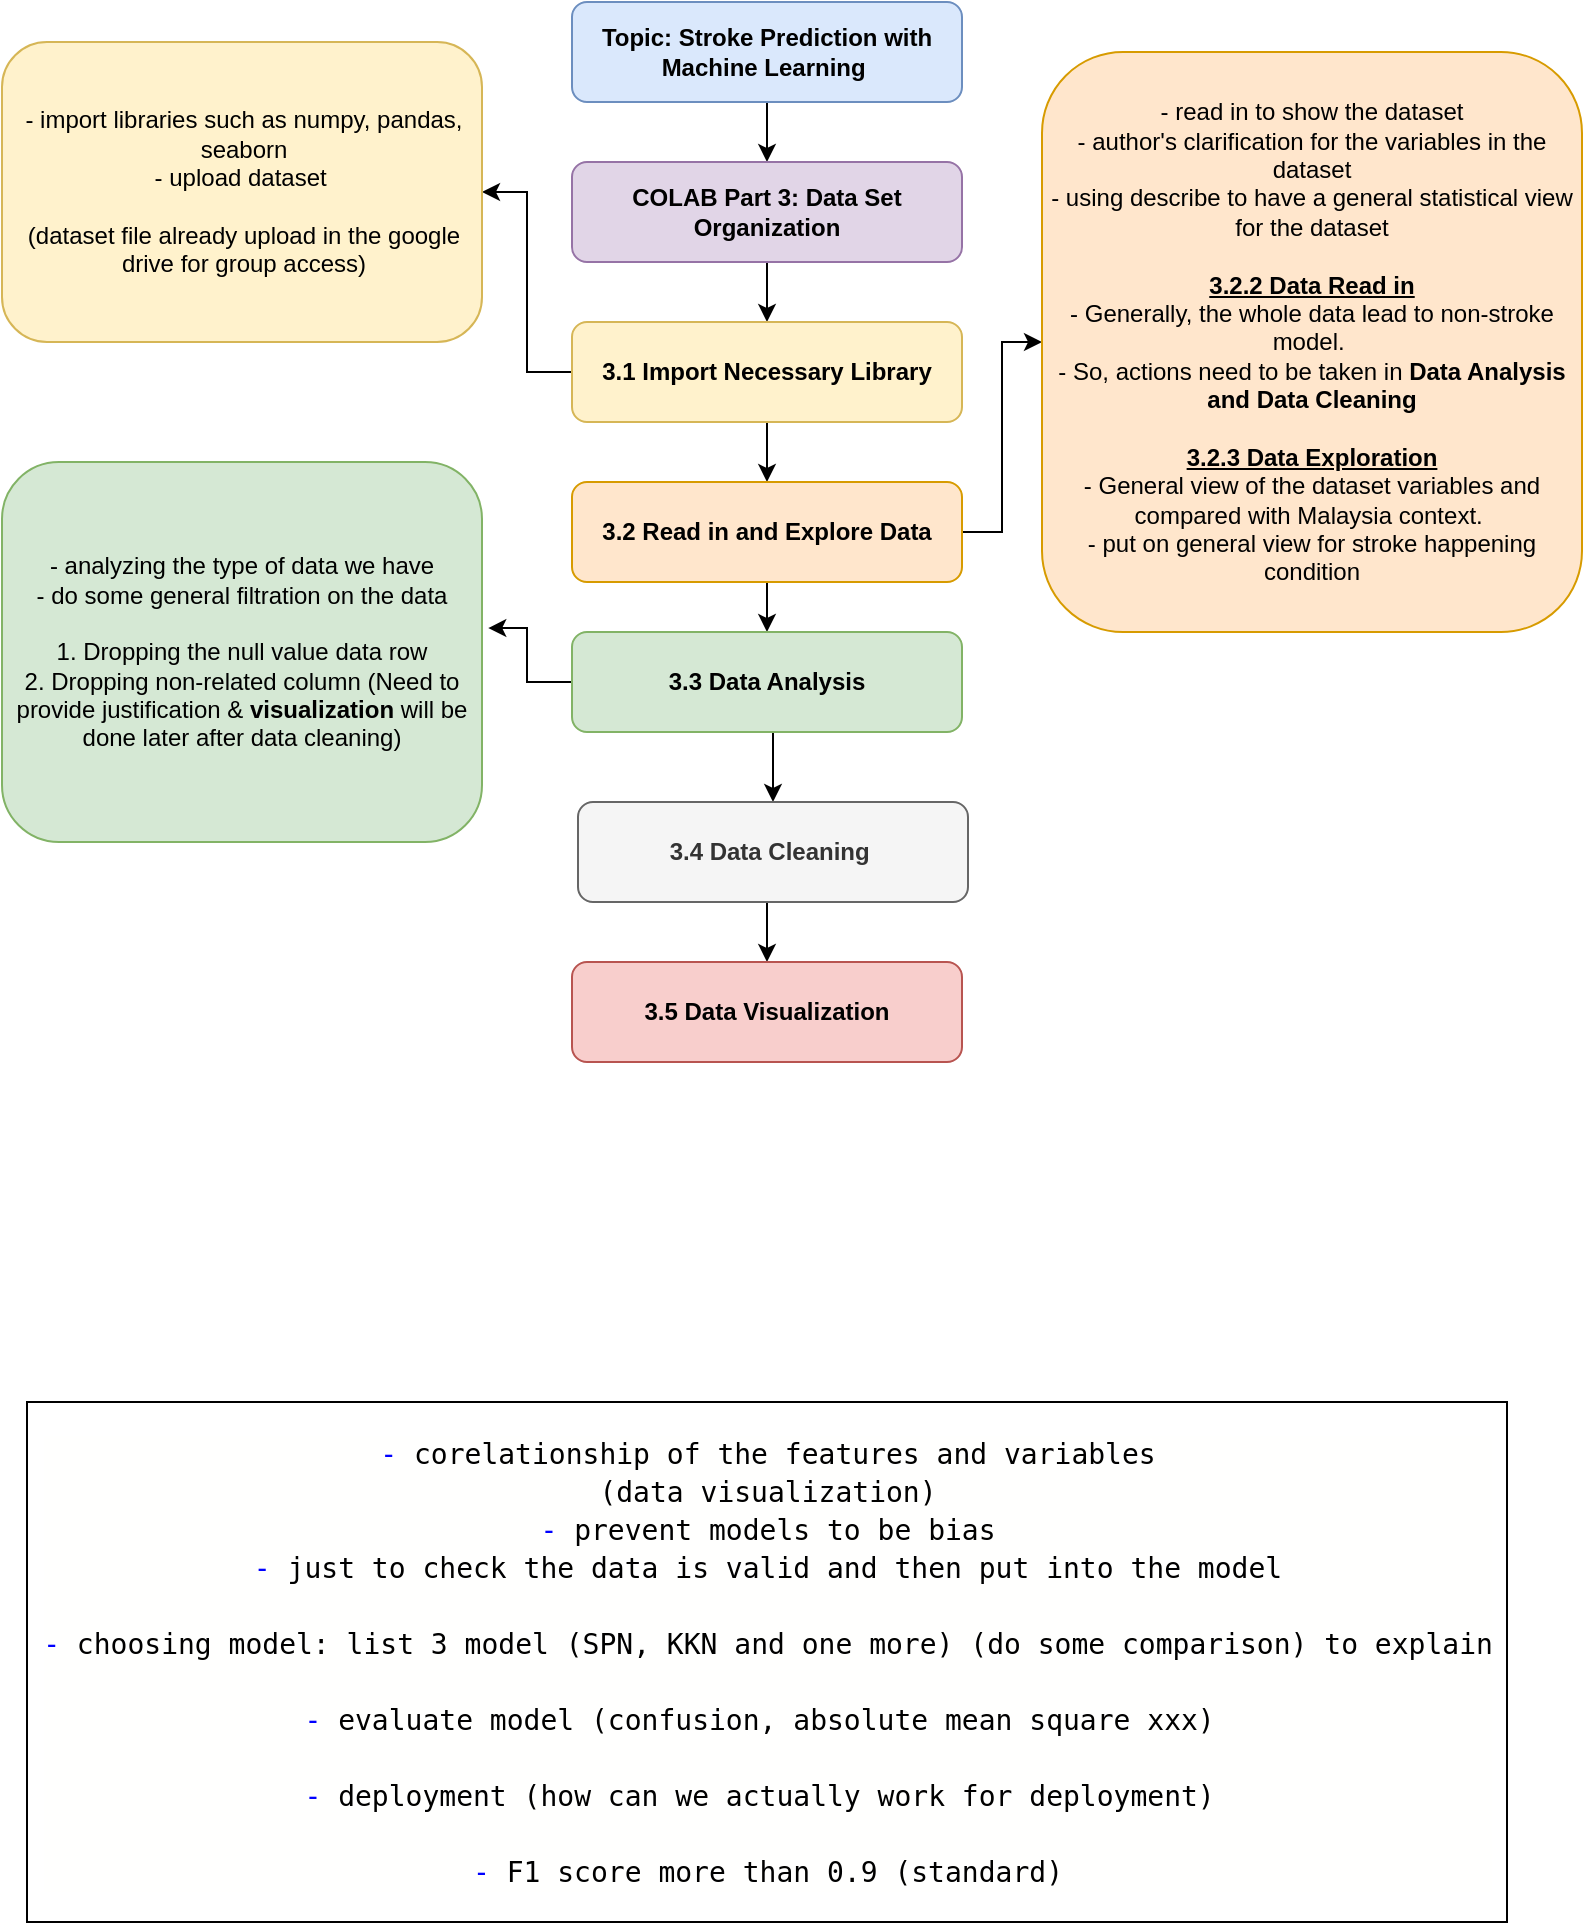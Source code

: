 <mxfile version="16.2.4" type="device"><diagram id="4Rp7sS11uYQW8eh1ekyd" name="Page-1"><mxGraphModel dx="1221" dy="644" grid="1" gridSize="10" guides="1" tooltips="1" connect="1" arrows="1" fold="1" page="1" pageScale="1" pageWidth="850" pageHeight="1100" math="0" shadow="0"><root><mxCell id="0"/><mxCell id="1" parent="0"/><mxCell id="sc6s0paYyvTeS1B-4Vtv-3" style="edgeStyle=orthogonalEdgeStyle;rounded=0;orthogonalLoop=1;jettySize=auto;html=1;exitX=0.5;exitY=1;exitDx=0;exitDy=0;entryX=0.5;entryY=0;entryDx=0;entryDy=0;" parent="1" source="sc6s0paYyvTeS1B-4Vtv-1" target="sc6s0paYyvTeS1B-4Vtv-2" edge="1"><mxGeometry relative="1" as="geometry"/></mxCell><mxCell id="sc6s0paYyvTeS1B-4Vtv-1" value="Topic: Stroke Prediction with Machine Learning&amp;nbsp;" style="rounded=1;whiteSpace=wrap;html=1;fillColor=#dae8fc;strokeColor=#6c8ebf;fontStyle=1" parent="1" vertex="1"><mxGeometry x="325" y="40" width="195" height="50" as="geometry"/></mxCell><mxCell id="sc6s0paYyvTeS1B-4Vtv-5" style="edgeStyle=orthogonalEdgeStyle;rounded=0;orthogonalLoop=1;jettySize=auto;html=1;exitX=0.5;exitY=1;exitDx=0;exitDy=0;entryX=0.5;entryY=0;entryDx=0;entryDy=0;" parent="1" source="sc6s0paYyvTeS1B-4Vtv-2" target="sc6s0paYyvTeS1B-4Vtv-4" edge="1"><mxGeometry relative="1" as="geometry"/></mxCell><mxCell id="sc6s0paYyvTeS1B-4Vtv-2" value="&lt;span style=&quot;&quot;&gt;COLAB Part 3: Data Set Organization&lt;/span&gt;" style="rounded=1;whiteSpace=wrap;html=1;fillColor=#e1d5e7;strokeColor=#9673a6;fontStyle=1" parent="1" vertex="1"><mxGeometry x="325" y="120" width="195" height="50" as="geometry"/></mxCell><mxCell id="sc6s0paYyvTeS1B-4Vtv-8" value="" style="edgeStyle=orthogonalEdgeStyle;rounded=0;orthogonalLoop=1;jettySize=auto;html=1;" parent="1" source="sc6s0paYyvTeS1B-4Vtv-4" target="sc6s0paYyvTeS1B-4Vtv-6" edge="1"><mxGeometry relative="1" as="geometry"/></mxCell><mxCell id="sc6s0paYyvTeS1B-4Vtv-12" style="edgeStyle=orthogonalEdgeStyle;rounded=0;orthogonalLoop=1;jettySize=auto;html=1;exitX=0.5;exitY=1;exitDx=0;exitDy=0;entryX=0.5;entryY=0;entryDx=0;entryDy=0;" parent="1" source="sc6s0paYyvTeS1B-4Vtv-4" target="sc6s0paYyvTeS1B-4Vtv-11" edge="1"><mxGeometry relative="1" as="geometry"/></mxCell><mxCell id="sc6s0paYyvTeS1B-4Vtv-4" value="&lt;span style=&quot;font-weight: 700&quot;&gt;3.1 Import Necessary Library&lt;br&gt;&lt;/span&gt;" style="rounded=1;whiteSpace=wrap;html=1;fillColor=#fff2cc;strokeColor=#d6b656;" parent="1" vertex="1"><mxGeometry x="325" y="200" width="195" height="50" as="geometry"/></mxCell><mxCell id="sc6s0paYyvTeS1B-4Vtv-6" value="&lt;div style=&quot;text-align: center&quot;&gt;&lt;span&gt;- import libraries such as numpy, pandas, seaborn&lt;/span&gt;&lt;/div&gt;&lt;span&gt;&lt;div style=&quot;text-align: center&quot;&gt;&lt;span&gt;- upload dataset&amp;nbsp;&lt;/span&gt;&lt;/div&gt;&lt;/span&gt;&lt;div style=&quot;text-align: center&quot;&gt;&lt;br&gt;&lt;/div&gt;&lt;span&gt;&lt;div style=&quot;text-align: center&quot;&gt;&lt;span&gt;(dataset file already upload in the google drive for group access)&lt;/span&gt;&lt;/div&gt;&lt;/span&gt;" style="rounded=1;whiteSpace=wrap;html=1;fillColor=#fff2cc;strokeColor=#d6b656;align=left;" parent="1" vertex="1"><mxGeometry x="40" y="60" width="240" height="150" as="geometry"/></mxCell><mxCell id="sc6s0paYyvTeS1B-4Vtv-14" value="" style="edgeStyle=orthogonalEdgeStyle;rounded=0;orthogonalLoop=1;jettySize=auto;html=1;" parent="1" source="sc6s0paYyvTeS1B-4Vtv-11" target="sc6s0paYyvTeS1B-4Vtv-13" edge="1"><mxGeometry relative="1" as="geometry"/></mxCell><mxCell id="jFeU-JmNcDz3xQDn0Ppg-14" style="edgeStyle=orthogonalEdgeStyle;rounded=0;orthogonalLoop=1;jettySize=auto;html=1;exitX=0.5;exitY=1;exitDx=0;exitDy=0;entryX=0.5;entryY=0;entryDx=0;entryDy=0;" edge="1" parent="1" source="sc6s0paYyvTeS1B-4Vtv-11" target="sc6s0paYyvTeS1B-4Vtv-15"><mxGeometry relative="1" as="geometry"/></mxCell><mxCell id="sc6s0paYyvTeS1B-4Vtv-11" value="&lt;span style=&quot;font-weight: 700&quot;&gt;3.2 Read in and Explore Data&lt;br&gt;&lt;/span&gt;" style="rounded=1;whiteSpace=wrap;html=1;fillColor=#ffe6cc;strokeColor=#d79b00;" parent="1" vertex="1"><mxGeometry x="325" y="280" width="195" height="50" as="geometry"/></mxCell><mxCell id="sc6s0paYyvTeS1B-4Vtv-13" value="- read in to show the dataset&lt;br&gt;- author's clarification for the variables in the dataset&lt;br&gt;- using describe to have a general statistical view for the dataset&lt;br&gt;&lt;br&gt;&lt;b&gt;&lt;u&gt;3.2.2 Data Read in&lt;/u&gt;&lt;/b&gt;&lt;br&gt;- Generally, the whole data lead to non-stroke model.&amp;nbsp;&lt;br&gt;- So, actions need to be taken in &lt;b&gt;Data Analysis and Data Cleaning&lt;br&gt;&lt;/b&gt;&lt;br&gt;&lt;b&gt;&lt;u&gt;3.2.3 Data Exploration&lt;/u&gt;&lt;/b&gt;&lt;br&gt;- General view of the dataset variables and compared with Malaysia context.&amp;nbsp;&lt;br&gt;- put on general view for stroke happening condition" style="rounded=1;whiteSpace=wrap;html=1;fillColor=#ffe6cc;strokeColor=#d79b00;" parent="1" vertex="1"><mxGeometry x="560" y="65" width="270" height="290" as="geometry"/></mxCell><mxCell id="jFeU-JmNcDz3xQDn0Ppg-16" style="edgeStyle=orthogonalEdgeStyle;rounded=0;orthogonalLoop=1;jettySize=auto;html=1;exitX=0.5;exitY=1;exitDx=0;exitDy=0;entryX=0.5;entryY=0;entryDx=0;entryDy=0;" edge="1" parent="1" source="sc6s0paYyvTeS1B-4Vtv-15" target="jFeU-JmNcDz3xQDn0Ppg-2"><mxGeometry relative="1" as="geometry"/></mxCell><mxCell id="jFeU-JmNcDz3xQDn0Ppg-18" style="edgeStyle=orthogonalEdgeStyle;rounded=0;orthogonalLoop=1;jettySize=auto;html=1;exitX=0;exitY=0.5;exitDx=0;exitDy=0;entryX=1.013;entryY=0.437;entryDx=0;entryDy=0;entryPerimeter=0;" edge="1" parent="1" source="sc6s0paYyvTeS1B-4Vtv-15" target="sc6s0paYyvTeS1B-4Vtv-16"><mxGeometry relative="1" as="geometry"/></mxCell><mxCell id="sc6s0paYyvTeS1B-4Vtv-15" value="&lt;span style=&quot;font-weight: 700&quot;&gt;3.3 Data Analysis&lt;br&gt;&lt;/span&gt;" style="rounded=1;whiteSpace=wrap;html=1;fillColor=#d5e8d4;strokeColor=#82b366;" parent="1" vertex="1"><mxGeometry x="325" y="355" width="195" height="50" as="geometry"/></mxCell><mxCell id="sc6s0paYyvTeS1B-4Vtv-16" value="- analyzing the type of data we have&lt;br&gt;- do some general filtration on the data&lt;br&gt;&lt;br&gt;1. Dropping the null value data row&lt;br&gt;2. Dropping non-related column (Need to provide justification &amp;amp; &lt;b&gt;visualization &lt;/b&gt;will be done later after data cleaning)" style="rounded=1;whiteSpace=wrap;html=1;fillColor=#d5e8d4;strokeColor=#82b366;" parent="1" vertex="1"><mxGeometry x="40" y="270" width="240" height="190" as="geometry"/></mxCell><mxCell id="jFeU-JmNcDz3xQDn0Ppg-1" value="&lt;div style=&quot;background-color: rgb(255 , 255 , 254) ; font-family: monospace , &amp;#34;consolas&amp;#34; , &amp;#34;courier new&amp;#34; , monospace ; font-size: 14px ; line-height: 19px&quot;&gt;&lt;div&gt;&lt;span style=&quot;color: rgb(0 , 0 , 255)&quot;&gt;-&amp;nbsp;&lt;/span&gt;corelationship&amp;nbsp;of&amp;nbsp;the&amp;nbsp;features&amp;nbsp;and&amp;nbsp;variables&lt;/div&gt;&lt;div&gt;(data&amp;nbsp;visualization)&lt;/div&gt;&lt;div&gt;&lt;span style=&quot;color: rgb(0 , 0 , 255)&quot;&gt;-&amp;nbsp;&lt;/span&gt;prevent&amp;nbsp;models&amp;nbsp;to&amp;nbsp;be&amp;nbsp;bias&lt;/div&gt;&lt;div&gt;&lt;span style=&quot;color: rgb(0 , 0 , 255)&quot;&gt;-&amp;nbsp;&lt;/span&gt;just&amp;nbsp;to&amp;nbsp;check&amp;nbsp;the&amp;nbsp;data&amp;nbsp;is&amp;nbsp;valid&amp;nbsp;and&amp;nbsp;then&amp;nbsp;put&amp;nbsp;into&amp;nbsp;the&amp;nbsp;model&lt;/div&gt;&lt;br&gt;&lt;div&gt;&lt;span style=&quot;color: rgb(0 , 0 , 255)&quot;&gt;-&amp;nbsp;&lt;/span&gt;choosing&amp;nbsp;model:&amp;nbsp;list&amp;nbsp;3&amp;nbsp;model&amp;nbsp;(SPN,&amp;nbsp;KKN&amp;nbsp;and&amp;nbsp;one&amp;nbsp;more)&amp;nbsp;(do&amp;nbsp;some&amp;nbsp;comparison)&amp;nbsp;to&amp;nbsp;explain&lt;/div&gt;&lt;br&gt;&lt;div&gt;&lt;span style=&quot;color: rgb(0 , 0 , 255)&quot;&gt;-&amp;nbsp;&lt;/span&gt;evaluate&amp;nbsp;model&amp;nbsp;(confusion,&amp;nbsp;absolute&amp;nbsp;mean&amp;nbsp;square&amp;nbsp;xxx)&amp;nbsp;&lt;/div&gt;&lt;br&gt;&lt;div&gt;&lt;span style=&quot;color: rgb(0 , 0 , 255)&quot;&gt;-&amp;nbsp;&lt;/span&gt;deployment&amp;nbsp;(how&amp;nbsp;can&amp;nbsp;we&amp;nbsp;actually&amp;nbsp;work&amp;nbsp;for&amp;nbsp;deployment)&amp;nbsp;&lt;/div&gt;&lt;br&gt;&lt;div&gt;&lt;span style=&quot;color: rgb(0 , 0 , 255)&quot;&gt;-&amp;nbsp;&lt;/span&gt;F1&amp;nbsp;score&amp;nbsp;more&amp;nbsp;than&amp;nbsp;0.9&amp;nbsp;(standard)&lt;/div&gt;&lt;/div&gt;" style="rounded=1;whiteSpace=wrap;html=1;arcSize=0;" vertex="1" parent="1"><mxGeometry x="52.5" y="740" width="740" height="260" as="geometry"/></mxCell><mxCell id="jFeU-JmNcDz3xQDn0Ppg-17" style="edgeStyle=orthogonalEdgeStyle;rounded=0;orthogonalLoop=1;jettySize=auto;html=1;exitX=0.5;exitY=1;exitDx=0;exitDy=0;entryX=0.5;entryY=0;entryDx=0;entryDy=0;" edge="1" parent="1" source="jFeU-JmNcDz3xQDn0Ppg-2" target="jFeU-JmNcDz3xQDn0Ppg-3"><mxGeometry relative="1" as="geometry"/></mxCell><mxCell id="jFeU-JmNcDz3xQDn0Ppg-2" value="&lt;span style=&quot;&quot;&gt;3.4 Data Cleaning&amp;nbsp;&lt;br&gt;&lt;/span&gt;" style="rounded=1;whiteSpace=wrap;html=1;fillColor=#f5f5f5;fontColor=#333333;strokeColor=#666666;fontStyle=1" vertex="1" parent="1"><mxGeometry x="328" y="440" width="195" height="50" as="geometry"/></mxCell><mxCell id="jFeU-JmNcDz3xQDn0Ppg-3" value="&lt;span style=&quot;font-weight: 700&quot;&gt;3.5 Data Visualization&lt;br&gt;&lt;/span&gt;" style="rounded=1;whiteSpace=wrap;html=1;fillColor=#f8cecc;strokeColor=#b85450;" vertex="1" parent="1"><mxGeometry x="325" y="520" width="195" height="50" as="geometry"/></mxCell></root></mxGraphModel></diagram></mxfile>